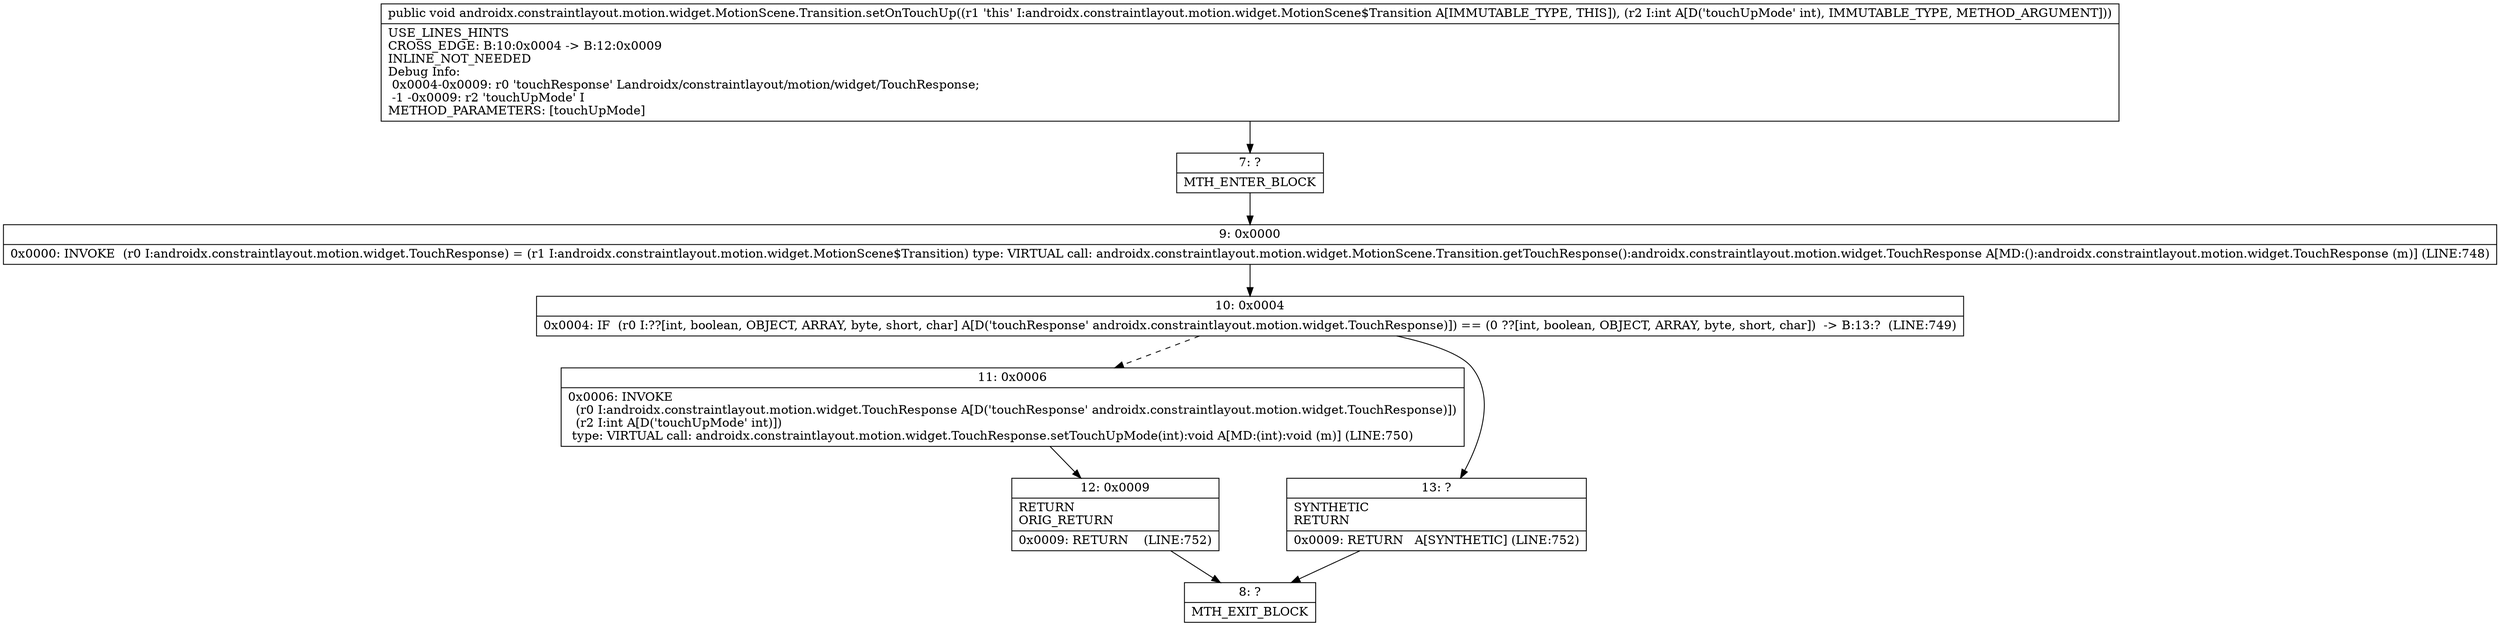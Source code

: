 digraph "CFG forandroidx.constraintlayout.motion.widget.MotionScene.Transition.setOnTouchUp(I)V" {
Node_7 [shape=record,label="{7\:\ ?|MTH_ENTER_BLOCK\l}"];
Node_9 [shape=record,label="{9\:\ 0x0000|0x0000: INVOKE  (r0 I:androidx.constraintlayout.motion.widget.TouchResponse) = (r1 I:androidx.constraintlayout.motion.widget.MotionScene$Transition) type: VIRTUAL call: androidx.constraintlayout.motion.widget.MotionScene.Transition.getTouchResponse():androidx.constraintlayout.motion.widget.TouchResponse A[MD:():androidx.constraintlayout.motion.widget.TouchResponse (m)] (LINE:748)\l}"];
Node_10 [shape=record,label="{10\:\ 0x0004|0x0004: IF  (r0 I:??[int, boolean, OBJECT, ARRAY, byte, short, char] A[D('touchResponse' androidx.constraintlayout.motion.widget.TouchResponse)]) == (0 ??[int, boolean, OBJECT, ARRAY, byte, short, char])  \-\> B:13:?  (LINE:749)\l}"];
Node_11 [shape=record,label="{11\:\ 0x0006|0x0006: INVOKE  \l  (r0 I:androidx.constraintlayout.motion.widget.TouchResponse A[D('touchResponse' androidx.constraintlayout.motion.widget.TouchResponse)])\l  (r2 I:int A[D('touchUpMode' int)])\l type: VIRTUAL call: androidx.constraintlayout.motion.widget.TouchResponse.setTouchUpMode(int):void A[MD:(int):void (m)] (LINE:750)\l}"];
Node_12 [shape=record,label="{12\:\ 0x0009|RETURN\lORIG_RETURN\l|0x0009: RETURN    (LINE:752)\l}"];
Node_8 [shape=record,label="{8\:\ ?|MTH_EXIT_BLOCK\l}"];
Node_13 [shape=record,label="{13\:\ ?|SYNTHETIC\lRETURN\l|0x0009: RETURN   A[SYNTHETIC] (LINE:752)\l}"];
MethodNode[shape=record,label="{public void androidx.constraintlayout.motion.widget.MotionScene.Transition.setOnTouchUp((r1 'this' I:androidx.constraintlayout.motion.widget.MotionScene$Transition A[IMMUTABLE_TYPE, THIS]), (r2 I:int A[D('touchUpMode' int), IMMUTABLE_TYPE, METHOD_ARGUMENT]))  | USE_LINES_HINTS\lCROSS_EDGE: B:10:0x0004 \-\> B:12:0x0009\lINLINE_NOT_NEEDED\lDebug Info:\l  0x0004\-0x0009: r0 'touchResponse' Landroidx\/constraintlayout\/motion\/widget\/TouchResponse;\l  \-1 \-0x0009: r2 'touchUpMode' I\lMETHOD_PARAMETERS: [touchUpMode]\l}"];
MethodNode -> Node_7;Node_7 -> Node_9;
Node_9 -> Node_10;
Node_10 -> Node_11[style=dashed];
Node_10 -> Node_13;
Node_11 -> Node_12;
Node_12 -> Node_8;
Node_13 -> Node_8;
}

